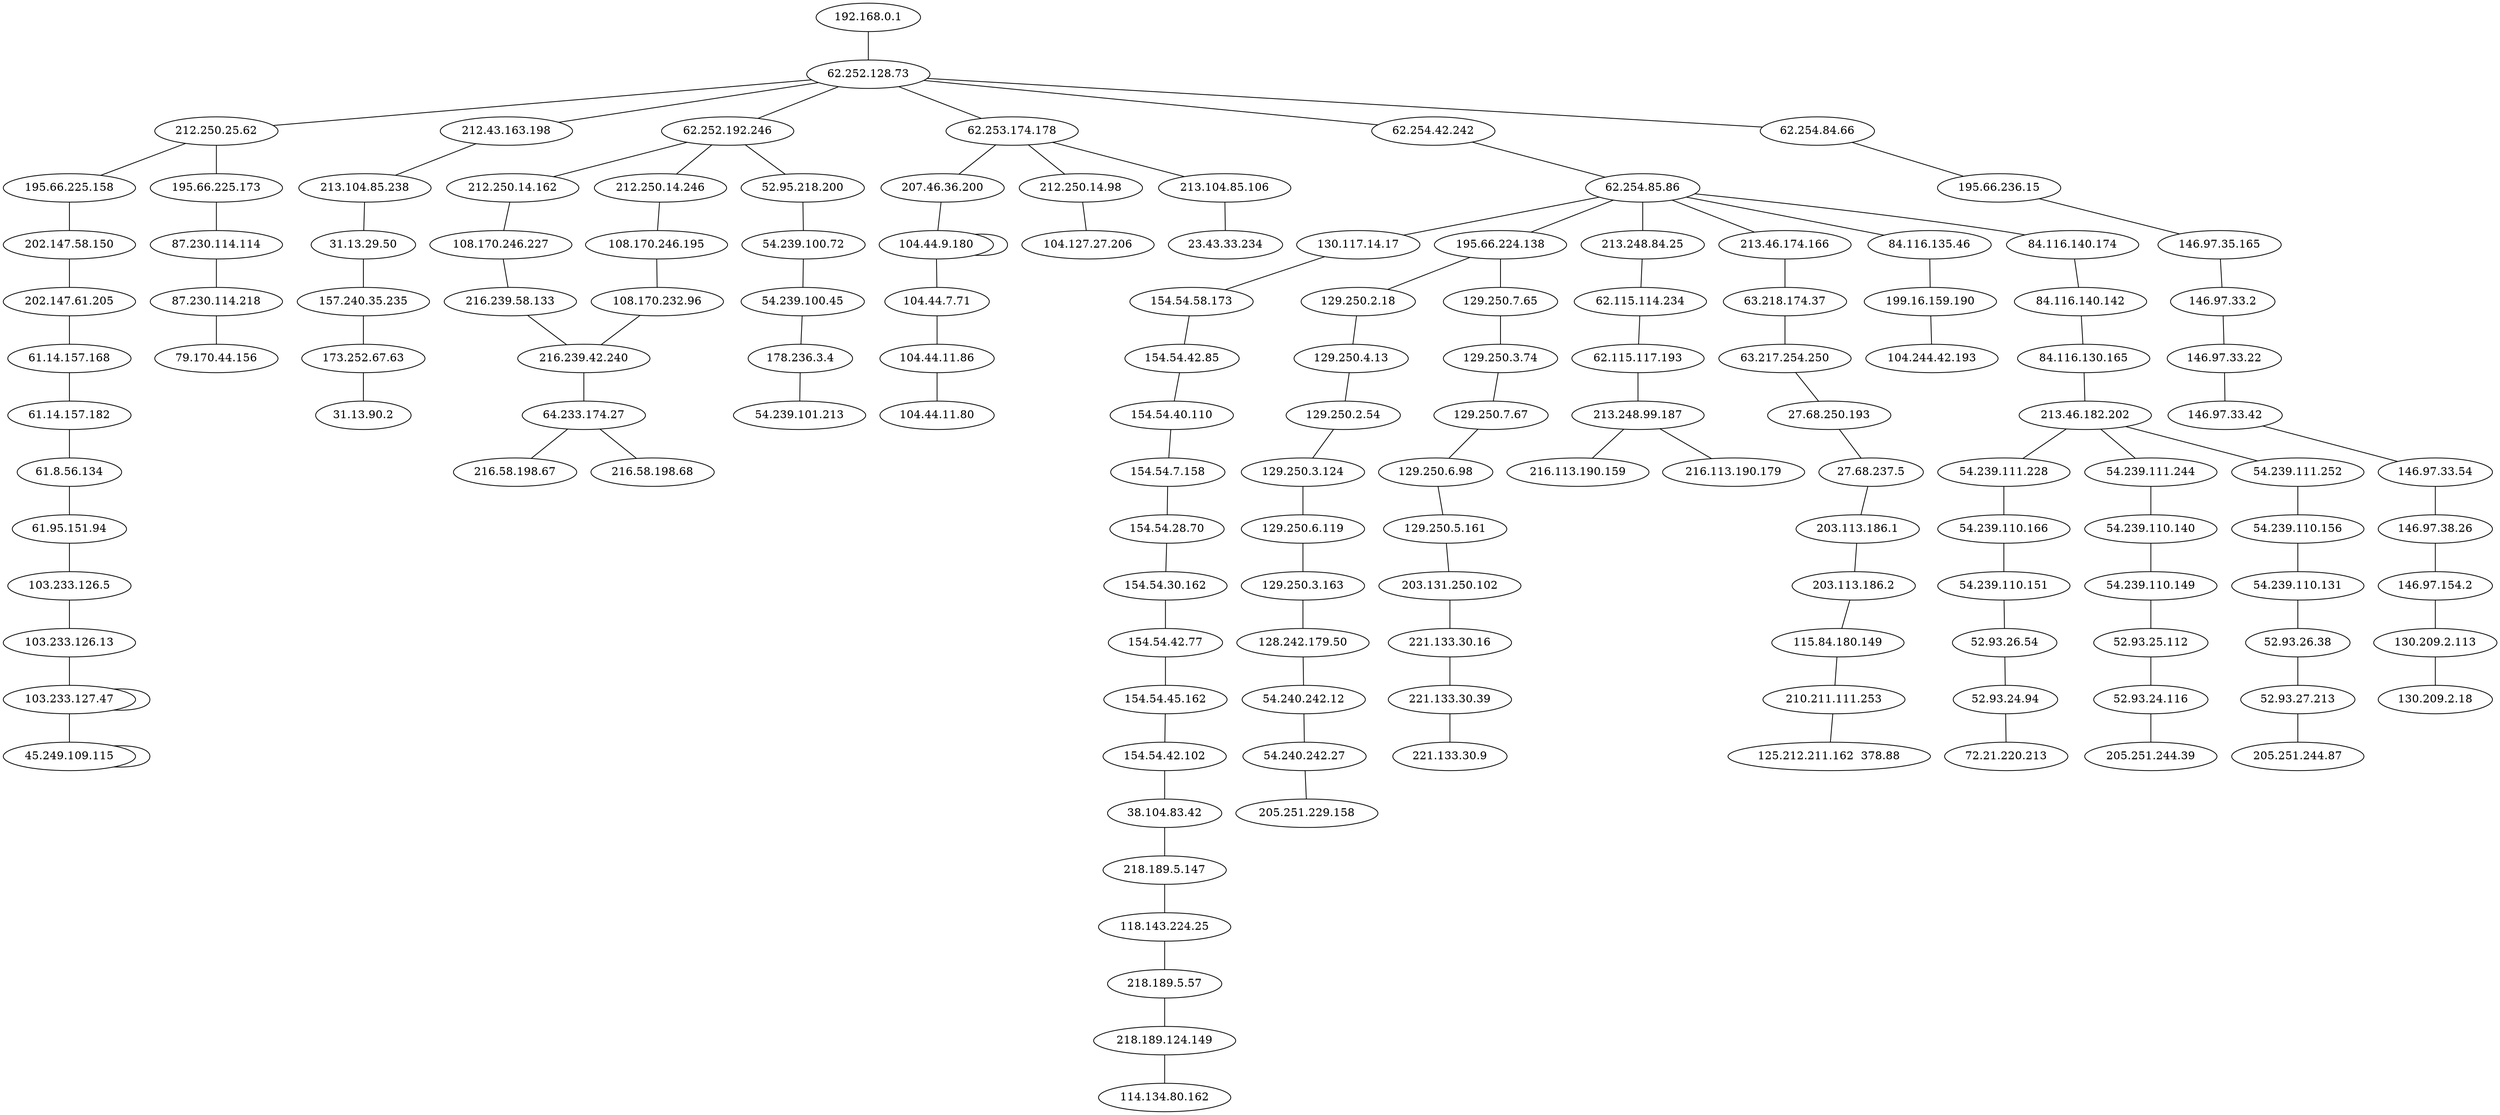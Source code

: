 graph routertopology {
"103.233.126.13" -- "103.233.127.47"
"103.233.126.5" -- "103.233.126.13"
"103.233.127.47" -- "103.233.127.47"
"103.233.127.47" -- "45.249.109.115"
"104.44.11.86" -- "104.44.11.80"
"104.44.7.71" -- "104.44.11.86"
"104.44.9.180" -- "104.44.7.71"
"104.44.9.180" -- "104.44.9.180"
"108.170.232.96" -- "216.239.42.240"
"108.170.246.195" -- "108.170.232.96"
"108.170.246.227" -- "216.239.58.133"
"115.84.180.149" -- "210.211.111.253"
"118.143.224.25" -- "218.189.5.57"
"128.242.179.50" -- "54.240.242.12"
"129.250.2.18" -- "129.250.4.13"
"129.250.2.54" -- "129.250.3.124"
"129.250.3.124" -- "129.250.6.119"
"129.250.3.163" -- "128.242.179.50"
"129.250.3.74" -- "129.250.7.67"
"129.250.4.13" -- "129.250.2.54"
"129.250.5.161" -- "203.131.250.102"
"129.250.6.119" -- "129.250.3.163"
"129.250.6.98" -- "129.250.5.161"
"129.250.7.65" -- "129.250.3.74"
"129.250.7.67" -- "129.250.6.98"
"130.117.14.17" -- "154.54.58.173"
"130.209.2.113" -- "130.209.2.18"
"146.97.154.2" -- "130.209.2.113"
"146.97.33.2" -- "146.97.33.22"
"146.97.33.22" -- "146.97.33.42"
"146.97.33.42" -- "146.97.33.54"
"146.97.33.54" -- "146.97.38.26"
"146.97.35.165" -- "146.97.33.2"
"146.97.38.26" -- "146.97.154.2"
"154.54.28.70" -- "154.54.30.162"
"154.54.30.162" -- "154.54.42.77"
"154.54.40.110" -- "154.54.7.158"
"154.54.42.102" -- "38.104.83.42"
"154.54.42.77" -- "154.54.45.162"
"154.54.42.85" -- "154.54.40.110"
"154.54.45.162" -- "154.54.42.102"
"154.54.58.173" -- "154.54.42.85"
"154.54.7.158" -- "154.54.28.70"
"157.240.35.235" -- "173.252.67.63"
"173.252.67.63" -- "31.13.90.2"
"178.236.3.4" -- "54.239.101.213"
"192.168.0.1" -- "62.252.128.73"
"195.66.224.138" -- "129.250.2.18"
"195.66.224.138" -- "129.250.7.65"
"195.66.225.158" -- "202.147.58.150"
"195.66.225.173" -- "87.230.114.114"
"195.66.236.15" -- "146.97.35.165"
"199.16.159.190" -- "104.244.42.193"
"202.147.58.150" -- "202.147.61.205"
"202.147.61.205" -- "61.14.157.168"
"203.113.186.1" -- "203.113.186.2"
"203.113.186.2" -- "115.84.180.149"
"203.131.250.102" -- "221.133.30.16"
"207.46.36.200" -- "104.44.9.180"
"210.211.111.253" -- "125.212.211.162  378.88"
"212.250.14.162" -- "108.170.246.227"
"212.250.14.246" -- "108.170.246.195"
"212.250.14.98" -- "104.127.27.206"
"212.250.25.62" -- "195.66.225.158"
"212.250.25.62" -- "195.66.225.173"
"212.43.163.198" -- "213.104.85.238"
"213.104.85.106" -- "23.43.33.234"
"213.104.85.238" -- "31.13.29.50"
"213.248.84.25" -- "62.115.114.234"
"213.248.99.187" -- "216.113.190.159"
"213.248.99.187" -- "216.113.190.179"
"213.46.174.166" -- "63.218.174.37"
"213.46.182.202" -- "54.239.111.228"
"213.46.182.202" -- "54.239.111.244"
"213.46.182.202" -- "54.239.111.252"
"216.239.42.240" -- "64.233.174.27"
"216.239.58.133" -- "216.239.42.240"
"218.189.124.149" -- "114.134.80.162"
"218.189.5.147" -- "118.143.224.25"
"218.189.5.57" -- "218.189.124.149"
"221.133.30.16" -- "221.133.30.39"
"221.133.30.39" -- "221.133.30.9"
"27.68.237.5" -- "203.113.186.1"
"27.68.250.193" -- "27.68.237.5"
"31.13.29.50" -- "157.240.35.235"
"38.104.83.42" -- "218.189.5.147"
"45.249.109.115" -- "45.249.109.115"
"52.93.24.116" -- "205.251.244.39"
"52.93.24.94" -- "72.21.220.213"
"52.93.25.112" -- "52.93.24.116"
"52.93.26.38" -- "52.93.27.213"
"52.93.26.54" -- "52.93.24.94"
"52.93.27.213" -- "205.251.244.87"
"52.95.218.200" -- "54.239.100.72"
"54.239.100.45" -- "178.236.3.4"
"54.239.100.72" -- "54.239.100.45"
"54.239.110.131" -- "52.93.26.38"
"54.239.110.140" -- "54.239.110.149"
"54.239.110.149" -- "52.93.25.112"
"54.239.110.151" -- "52.93.26.54"
"54.239.110.156" -- "54.239.110.131"
"54.239.110.166" -- "54.239.110.151"
"54.239.111.228" -- "54.239.110.166"
"54.239.111.244" -- "54.239.110.140"
"54.239.111.252" -- "54.239.110.156"
"54.240.242.12" -- "54.240.242.27"
"54.240.242.27" -- "205.251.229.158"
"61.14.157.168" -- "61.14.157.182"
"61.14.157.182" -- "61.8.56.134"
"61.8.56.134" -- "61.95.151.94"
"61.95.151.94" -- "103.233.126.5"
"62.115.114.234" -- "62.115.117.193"
"62.115.117.193" -- "213.248.99.187"
"62.252.128.73" -- "212.250.25.62"
"62.252.128.73" -- "212.43.163.198"
"62.252.128.73" -- "62.252.192.246"
"62.252.128.73" -- "62.253.174.178"
"62.252.128.73" -- "62.254.42.242"
"62.252.128.73" -- "62.254.84.66"
"62.252.192.246" -- "212.250.14.162"
"62.252.192.246" -- "212.250.14.246"
"62.252.192.246" -- "52.95.218.200"
"62.253.174.178" -- "207.46.36.200"
"62.253.174.178" -- "212.250.14.98"
"62.253.174.178" -- "213.104.85.106"
"62.254.42.242" -- "62.254.85.86"
"62.254.84.66" -- "195.66.236.15"
"62.254.85.86" -- "130.117.14.17"
"62.254.85.86" -- "195.66.224.138"
"62.254.85.86" -- "213.248.84.25"
"62.254.85.86" -- "213.46.174.166"
"62.254.85.86" -- "84.116.135.46"
"62.254.85.86" -- "84.116.140.174"
"63.217.254.250" -- "27.68.250.193"
"63.218.174.37" -- "63.217.254.250"
"64.233.174.27" -- "216.58.198.67"
"64.233.174.27" -- "216.58.198.68"
"84.116.130.165" -- "213.46.182.202"
"84.116.135.46" -- "199.16.159.190"
"84.116.140.142" -- "84.116.130.165"
"84.116.140.174" -- "84.116.140.142"
"87.230.114.114" -- "87.230.114.218"
"87.230.114.218" -- "79.170.44.156"
}